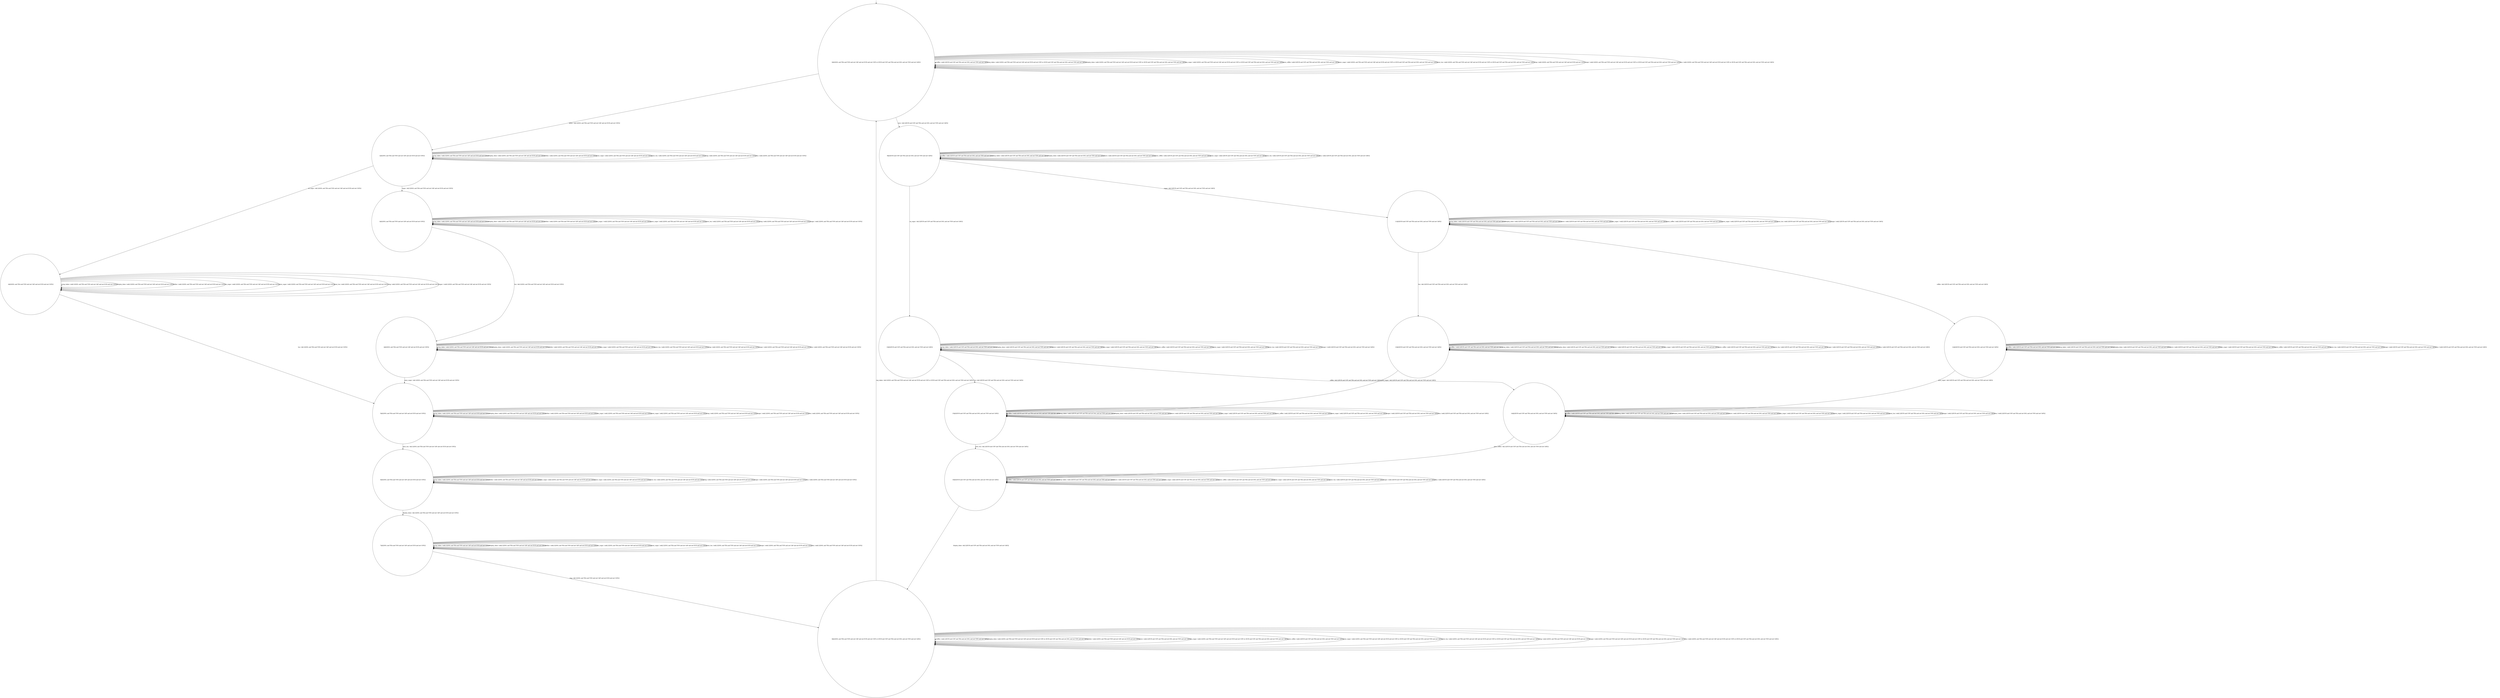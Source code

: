 digraph g {
	edge [lblstyle="above, sloped"];
	s0 [shape="circle" label="0@[((DOL and TEA and TON and not CAP and not EUR and not COF) or (EUR and COF and TEA and not DOL and not TON and not CAP))]"];
	s1 [shape="circle" label="1@[((DOL and TEA and TON and not CAP and not EUR and not COF))]"];
	s2 [shape="circle" label="2@[((DOL and TEA and TON and not CAP and not EUR and not COF))]"];
	s3 [shape="circle" label="3@[((DOL and TEA and TON and not CAP and not EUR and not COF))]"];
	s4 [shape="circle" label="4@[((DOL and TEA and TON and not CAP and not EUR and not COF))]"];
	s5 [shape="circle" label="5@[((DOL and TEA and TON and not CAP and not EUR and not COF))]"];
	s6 [shape="circle" label="6@[((DOL and TEA and TON and not CAP and not EUR and not COF))]"];
	s7 [shape="circle" label="7@[((DOL and TEA and TON and not CAP and not EUR and not COF))]"];
	s8 [shape="circle" label="8@[((DOL and TEA and TON and not CAP and not EUR and not COF) or (EUR and COF and TEA and not DOL and not TON and not CAP))]"];
	s9 [shape="circle" label="9@[((EUR and COF and TEA and not DOL and not TON and not CAP))]"];
	s10 [shape="circle" label="10@[((EUR and COF and TEA and not DOL and not TON and not CAP))]"];
	s11 [shape="circle" label="11@[((EUR and COF and TEA and not DOL and not TON and not CAP))]"];
	s12 [shape="circle" label="12@[((EUR and COF and TEA and not DOL and not TON and not CAP))]"];
	s13 [shape="circle" label="13@[((EUR and COF and TEA and not DOL and not TON and not CAP))]"];
	s14 [shape="circle" label="14@[((EUR and COF and TEA and not DOL and not TON and not CAP))]"];
	s15 [shape="circle" label="15@[((EUR and COF and TEA and not DOL and not TON and not CAP))]"];
	s16 [shape="circle" label="16@[((EUR and COF and TEA and not DOL and not TON and not CAP))]"];
	s0 -> s0 [label="coffee / nok() [((EUR and COF and TEA and not DOL and not TON and not CAP))]"];
	s0 -> s0 [label="cup_taken / nok() [((DOL and TEA and TON and not CAP and not EUR and not COF) or (EUR and COF and TEA and not DOL and not TON and not CAP))]"];
	s0 -> s0 [label="display_done / nok() [((DOL and TEA and TON and not CAP and not EUR and not COF) or (EUR and COF and TEA and not DOL and not TON and not CAP))]"];
	s0 -> s1 [label="dollar / ok() [((DOL and TEA and TON and not CAP and not EUR and not COF))]"];
	s0 -> s9 [label="euro / ok() [((EUR and COF and TEA and not DOL and not TON and not CAP))]"];
	s0 -> s0 [label="no_sugar / nok() [((DOL and TEA and TON and not CAP and not EUR and not COF) or (EUR and COF and TEA and not DOL and not TON and not CAP))]"];
	s0 -> s0 [label="pour_coffee / nok() [((EUR and COF and TEA and not DOL and not TON and not CAP))]"];
	s0 -> s0 [label="pour_sugar / nok() [((DOL and TEA and TON and not CAP and not EUR and not COF) or (EUR and COF and TEA and not DOL and not TON and not CAP))]"];
	s0 -> s0 [label="pour_tea / nok() [((DOL and TEA and TON and not CAP and not EUR and not COF) or (EUR and COF and TEA and not DOL and not TON and not CAP))]"];
	s0 -> s0 [label="ring / nok() [((DOL and TEA and TON and not CAP and not EUR and not COF))]"];
	s0 -> s0 [label="sugar / nok() [((DOL and TEA and TON and not CAP and not EUR and not COF) or (EUR and COF and TEA and not DOL and not TON and not CAP))]"];
	s0 -> s0 [label="tea / nok() [((DOL and TEA and TON and not CAP and not EUR and not COF) or (EUR and COF and TEA and not DOL and not TON and not CAP))]"];
	s1 -> s1 [label="cup_taken / nok() [((DOL and TEA and TON and not CAP and not EUR and not COF))]"];
	s1 -> s1 [label="display_done / nok() [((DOL and TEA and TON and not CAP and not EUR and not COF))]"];
	s1 -> s1 [label="dollar / nok() [((DOL and TEA and TON and not CAP and not EUR and not COF))]"];
	s1 -> s2 [label="no_sugar / ok() [((DOL and TEA and TON and not CAP and not EUR and not COF))]"];
	s1 -> s1 [label="pour_sugar / nok() [((DOL and TEA and TON and not CAP and not EUR and not COF))]"];
	s1 -> s1 [label="pour_tea / nok() [((DOL and TEA and TON and not CAP and not EUR and not COF))]"];
	s1 -> s1 [label="ring / nok() [((DOL and TEA and TON and not CAP and not EUR and not COF))]"];
	s1 -> s3 [label="sugar / ok() [((DOL and TEA and TON and not CAP and not EUR and not COF))]"];
	s1 -> s1 [label="tea / nok() [((DOL and TEA and TON and not CAP and not EUR and not COF))]"];
	s2 -> s2 [label="cup_taken / nok() [((DOL and TEA and TON and not CAP and not EUR and not COF))]"];
	s2 -> s2 [label="display_done / nok() [((DOL and TEA and TON and not CAP and not EUR and not COF))]"];
	s2 -> s2 [label="dollar / nok() [((DOL and TEA and TON and not CAP and not EUR and not COF))]"];
	s2 -> s2 [label="no_sugar / nok() [((DOL and TEA and TON and not CAP and not EUR and not COF))]"];
	s2 -> s2 [label="pour_sugar / nok() [((DOL and TEA and TON and not CAP and not EUR and not COF))]"];
	s2 -> s2 [label="pour_tea / nok() [((DOL and TEA and TON and not CAP and not EUR and not COF))]"];
	s2 -> s2 [label="ring / nok() [((DOL and TEA and TON and not CAP and not EUR and not COF))]"];
	s2 -> s2 [label="sugar / void() [((DOL and TEA and TON and not CAP and not EUR and not COF))]"];
	s2 -> s5 [label="tea / ok() [((DOL and TEA and TON and not CAP and not EUR and not COF))]"];
	s3 -> s3 [label="cup_taken / nok() [((DOL and TEA and TON and not CAP and not EUR and not COF))]"];
	s3 -> s3 [label="display_done / nok() [((DOL and TEA and TON and not CAP and not EUR and not COF))]"];
	s3 -> s3 [label="dollar / nok() [((DOL and TEA and TON and not CAP and not EUR and not COF))]"];
	s3 -> s3 [label="no_sugar / void() [((DOL and TEA and TON and not CAP and not EUR and not COF))]"];
	s3 -> s3 [label="pour_sugar / nok() [((DOL and TEA and TON and not CAP and not EUR and not COF))]"];
	s3 -> s3 [label="pour_tea / nok() [((DOL and TEA and TON and not CAP and not EUR and not COF))]"];
	s3 -> s3 [label="ring / nok() [((DOL and TEA and TON and not CAP and not EUR and not COF))]"];
	s3 -> s3 [label="sugar / nok() [((DOL and TEA and TON and not CAP and not EUR and not COF))]"];
	s3 -> s4 [label="tea / ok() [((DOL and TEA and TON and not CAP and not EUR and not COF))]"];
	s4 -> s4 [label="cup_taken / nok() [((DOL and TEA and TON and not CAP and not EUR and not COF))]"];
	s4 -> s4 [label="display_done / nok() [((DOL and TEA and TON and not CAP and not EUR and not COF))]"];
	s4 -> s4 [label="dollar / nok() [((DOL and TEA and TON and not CAP and not EUR and not COF))]"];
	s4 -> s4 [label="no_sugar / nok() [((DOL and TEA and TON and not CAP and not EUR and not COF))]"];
	s4 -> s5 [label="pour_sugar / ok() [((DOL and TEA and TON and not CAP and not EUR and not COF))]"];
	s4 -> s4 [label="pour_tea / nok() [((DOL and TEA and TON and not CAP and not EUR and not COF))]"];
	s4 -> s4 [label="ring / nok() [((DOL and TEA and TON and not CAP and not EUR and not COF))]"];
	s4 -> s4 [label="sugar / nok() [((DOL and TEA and TON and not CAP and not EUR and not COF))]"];
	s4 -> s4 [label="tea / nok() [((DOL and TEA and TON and not CAP and not EUR and not COF))]"];
	s5 -> s5 [label="cup_taken / nok() [((DOL and TEA and TON and not CAP and not EUR and not COF))]"];
	s5 -> s5 [label="display_done / nok() [((DOL and TEA and TON and not CAP and not EUR and not COF))]"];
	s5 -> s5 [label="dollar / nok() [((DOL and TEA and TON and not CAP and not EUR and not COF))]"];
	s5 -> s5 [label="no_sugar / nok() [((DOL and TEA and TON and not CAP and not EUR and not COF))]"];
	s5 -> s5 [label="pour_sugar / nok() [((DOL and TEA and TON and not CAP and not EUR and not COF))]"];
	s5 -> s6 [label="pour_tea / ok() [((DOL and TEA and TON and not CAP and not EUR and not COF))]"];
	s5 -> s5 [label="ring / nok() [((DOL and TEA and TON and not CAP and not EUR and not COF))]"];
	s5 -> s5 [label="sugar / nok() [((DOL and TEA and TON and not CAP and not EUR and not COF))]"];
	s5 -> s5 [label="tea / nok() [((DOL and TEA and TON and not CAP and not EUR and not COF))]"];
	s6 -> s6 [label="cup_taken / nok() [((DOL and TEA and TON and not CAP and not EUR and not COF))]"];
	s6 -> s7 [label="display_done / ok() [((DOL and TEA and TON and not CAP and not EUR and not COF))]"];
	s6 -> s6 [label="dollar / nok() [((DOL and TEA and TON and not CAP and not EUR and not COF))]"];
	s6 -> s6 [label="no_sugar / nok() [((DOL and TEA and TON and not CAP and not EUR and not COF))]"];
	s6 -> s6 [label="pour_sugar / nok() [((DOL and TEA and TON and not CAP and not EUR and not COF))]"];
	s6 -> s6 [label="pour_tea / nok() [((DOL and TEA and TON and not CAP and not EUR and not COF))]"];
	s6 -> s6 [label="ring / nok() [((DOL and TEA and TON and not CAP and not EUR and not COF))]"];
	s6 -> s6 [label="sugar / nok() [((DOL and TEA and TON and not CAP and not EUR and not COF))]"];
	s6 -> s6 [label="tea / nok() [((DOL and TEA and TON and not CAP and not EUR and not COF))]"];
	s7 -> s7 [label="cup_taken / nok() [((DOL and TEA and TON and not CAP and not EUR and not COF))]"];
	s7 -> s7 [label="display_done / nok() [((DOL and TEA and TON and not CAP and not EUR and not COF))]"];
	s7 -> s7 [label="dollar / nok() [((DOL and TEA and TON and not CAP and not EUR and not COF))]"];
	s7 -> s7 [label="no_sugar / nok() [((DOL and TEA and TON and not CAP and not EUR and not COF))]"];
	s7 -> s7 [label="pour_sugar / nok() [((DOL and TEA and TON and not CAP and not EUR and not COF))]"];
	s7 -> s7 [label="pour_tea / nok() [((DOL and TEA and TON and not CAP and not EUR and not COF))]"];
	s7 -> s8 [label="ring / ok() [((DOL and TEA and TON and not CAP and not EUR and not COF))]"];
	s7 -> s7 [label="sugar / nok() [((DOL and TEA and TON and not CAP and not EUR and not COF))]"];
	s7 -> s7 [label="tea / nok() [((DOL and TEA and TON and not CAP and not EUR and not COF))]"];
	s8 -> s8 [label="coffee / nok() [((EUR and COF and TEA and not DOL and not TON and not CAP))]"];
	s8 -> s0 [label="cup_taken / ok() [((DOL and TEA and TON and not CAP and not EUR and not COF) or (EUR and COF and TEA and not DOL and not TON and not CAP))]"];
	s8 -> s8 [label="display_done / nok() [((DOL and TEA and TON and not CAP and not EUR and not COF) or (EUR and COF and TEA and not DOL and not TON and not CAP))]"];
	s8 -> s8 [label="dollar / nok() [((DOL and TEA and TON and not CAP and not EUR and not COF))]"];
	s8 -> s8 [label="euro / nok() [((EUR and COF and TEA and not DOL and not TON and not CAP))]"];
	s8 -> s8 [label="no_sugar / nok() [((DOL and TEA and TON and not CAP and not EUR and not COF) or (EUR and COF and TEA and not DOL and not TON and not CAP))]"];
	s8 -> s8 [label="pour_coffee / nok() [((EUR and COF and TEA and not DOL and not TON and not CAP))]"];
	s8 -> s8 [label="pour_sugar / nok() [((DOL and TEA and TON and not CAP and not EUR and not COF) or (EUR and COF and TEA and not DOL and not TON and not CAP))]"];
	s8 -> s8 [label="pour_tea / nok() [((DOL and TEA and TON and not CAP and not EUR and not COF) or (EUR and COF and TEA and not DOL and not TON and not CAP))]"];
	s8 -> s8 [label="ring / nok() [((DOL and TEA and TON and not CAP and not EUR and not COF))]"];
	s8 -> s8 [label="sugar / nok() [((DOL and TEA and TON and not CAP and not EUR and not COF) or (EUR and COF and TEA and not DOL and not TON and not CAP))]"];
	s8 -> s8 [label="tea / nok() [((DOL and TEA and TON and not CAP and not EUR and not COF) or (EUR and COF and TEA and not DOL and not TON and not CAP))]"];
	s9 -> s9 [label="coffee / nok() [((EUR and COF and TEA and not DOL and not TON and not CAP))]"];
	s9 -> s9 [label="cup_taken / nok() [((EUR and COF and TEA and not DOL and not TON and not CAP))]"];
	s9 -> s9 [label="display_done / nok() [((EUR and COF and TEA and not DOL and not TON and not CAP))]"];
	s9 -> s9 [label="euro / nok() [((EUR and COF and TEA and not DOL and not TON and not CAP))]"];
	s9 -> s10 [label="no_sugar / ok() [((EUR and COF and TEA and not DOL and not TON and not CAP))]"];
	s9 -> s9 [label="pour_coffee / nok() [((EUR and COF and TEA and not DOL and not TON and not CAP))]"];
	s9 -> s9 [label="pour_sugar / nok() [((EUR and COF and TEA and not DOL and not TON and not CAP))]"];
	s9 -> s9 [label="pour_tea / nok() [((EUR and COF and TEA and not DOL and not TON and not CAP))]"];
	s9 -> s11 [label="sugar / ok() [((EUR and COF and TEA and not DOL and not TON and not CAP))]"];
	s9 -> s9 [label="tea / nok() [((EUR and COF and TEA and not DOL and not TON and not CAP))]"];
	s10 -> s14 [label="coffee / ok() [((EUR and COF and TEA and not DOL and not TON and not CAP))]"];
	s10 -> s10 [label="cup_taken / nok() [((EUR and COF and TEA and not DOL and not TON and not CAP))]"];
	s10 -> s10 [label="display_done / nok() [((EUR and COF and TEA and not DOL and not TON and not CAP))]"];
	s10 -> s10 [label="euro / nok() [((EUR and COF and TEA and not DOL and not TON and not CAP))]"];
	s10 -> s10 [label="no_sugar / nok() [((EUR and COF and TEA and not DOL and not TON and not CAP))]"];
	s10 -> s10 [label="pour_coffee / nok() [((EUR and COF and TEA and not DOL and not TON and not CAP))]"];
	s10 -> s10 [label="pour_sugar / nok() [((EUR and COF and TEA and not DOL and not TON and not CAP))]"];
	s10 -> s10 [label="pour_tea / nok() [((EUR and COF and TEA and not DOL and not TON and not CAP))]"];
	s10 -> s10 [label="sugar / void() [((EUR and COF and TEA and not DOL and not TON and not CAP))]"];
	s10 -> s15 [label="tea / ok() [((EUR and COF and TEA and not DOL and not TON and not CAP))]"];
	s11 -> s12 [label="coffee / ok() [((EUR and COF and TEA and not DOL and not TON and not CAP))]"];
	s11 -> s11 [label="cup_taken / nok() [((EUR and COF and TEA and not DOL and not TON and not CAP))]"];
	s11 -> s11 [label="display_done / nok() [((EUR and COF and TEA and not DOL and not TON and not CAP))]"];
	s11 -> s11 [label="euro / nok() [((EUR and COF and TEA and not DOL and not TON and not CAP))]"];
	s11 -> s11 [label="no_sugar / void() [((EUR and COF and TEA and not DOL and not TON and not CAP))]"];
	s11 -> s11 [label="pour_coffee / nok() [((EUR and COF and TEA and not DOL and not TON and not CAP))]"];
	s11 -> s11 [label="pour_sugar / nok() [((EUR and COF and TEA and not DOL and not TON and not CAP))]"];
	s11 -> s11 [label="pour_tea / nok() [((EUR and COF and TEA and not DOL and not TON and not CAP))]"];
	s11 -> s11 [label="sugar / nok() [((EUR and COF and TEA and not DOL and not TON and not CAP))]"];
	s11 -> s13 [label="tea / ok() [((EUR and COF and TEA and not DOL and not TON and not CAP))]"];
	s12 -> s12 [label="coffee / nok() [((EUR and COF and TEA and not DOL and not TON and not CAP))]"];
	s12 -> s12 [label="cup_taken / nok() [((EUR and COF and TEA and not DOL and not TON and not CAP))]"];
	s12 -> s12 [label="display_done / nok() [((EUR and COF and TEA and not DOL and not TON and not CAP))]"];
	s12 -> s12 [label="euro / nok() [((EUR and COF and TEA and not DOL and not TON and not CAP))]"];
	s12 -> s12 [label="no_sugar / nok() [((EUR and COF and TEA and not DOL and not TON and not CAP))]"];
	s12 -> s12 [label="pour_coffee / nok() [((EUR and COF and TEA and not DOL and not TON and not CAP))]"];
	s12 -> s14 [label="pour_sugar / ok() [((EUR and COF and TEA and not DOL and not TON and not CAP))]"];
	s12 -> s12 [label="pour_tea / nok() [((EUR and COF and TEA and not DOL and not TON and not CAP))]"];
	s12 -> s12 [label="sugar / nok() [((EUR and COF and TEA and not DOL and not TON and not CAP))]"];
	s12 -> s12 [label="tea / void() [((EUR and COF and TEA and not DOL and not TON and not CAP))]"];
	s13 -> s13 [label="coffee / void() [((EUR and COF and TEA and not DOL and not TON and not CAP))]"];
	s13 -> s13 [label="cup_taken / nok() [((EUR and COF and TEA and not DOL and not TON and not CAP))]"];
	s13 -> s13 [label="display_done / nok() [((EUR and COF and TEA and not DOL and not TON and not CAP))]"];
	s13 -> s13 [label="euro / nok() [((EUR and COF and TEA and not DOL and not TON and not CAP))]"];
	s13 -> s13 [label="no_sugar / nok() [((EUR and COF and TEA and not DOL and not TON and not CAP))]"];
	s13 -> s13 [label="pour_coffee / nok() [((EUR and COF and TEA and not DOL and not TON and not CAP))]"];
	s13 -> s15 [label="pour_sugar / ok() [((EUR and COF and TEA and not DOL and not TON and not CAP))]"];
	s13 -> s13 [label="pour_tea / nok() [((EUR and COF and TEA and not DOL and not TON and not CAP))]"];
	s13 -> s13 [label="sugar / nok() [((EUR and COF and TEA and not DOL and not TON and not CAP))]"];
	s13 -> s13 [label="tea / nok() [((EUR and COF and TEA and not DOL and not TON and not CAP))]"];
	s14 -> s14 [label="coffee / nok() [((EUR and COF and TEA and not DOL and not TON and not CAP))]"];
	s14 -> s14 [label="cup_taken / nok() [((EUR and COF and TEA and not DOL and not TON and not CAP))]"];
	s14 -> s14 [label="display_done / nok() [((EUR and COF and TEA and not DOL and not TON and not CAP))]"];
	s14 -> s14 [label="euro / nok() [((EUR and COF and TEA and not DOL and not TON and not CAP))]"];
	s14 -> s14 [label="no_sugar / nok() [((EUR and COF and TEA and not DOL and not TON and not CAP))]"];
	s14 -> s16 [label="pour_coffee / ok() [((EUR and COF and TEA and not DOL and not TON and not CAP))]"];
	s14 -> s14 [label="pour_sugar / nok() [((EUR and COF and TEA and not DOL and not TON and not CAP))]"];
	s14 -> s14 [label="pour_tea / nok() [((EUR and COF and TEA and not DOL and not TON and not CAP))]"];
	s14 -> s14 [label="sugar / nok() [((EUR and COF and TEA and not DOL and not TON and not CAP))]"];
	s14 -> s14 [label="tea / void() [((EUR and COF and TEA and not DOL and not TON and not CAP))]"];
	s15 -> s15 [label="coffee / void() [((EUR and COF and TEA and not DOL and not TON and not CAP))]"];
	s15 -> s15 [label="cup_taken / nok() [((EUR and COF and TEA and not DOL and not TON and not CAP))]"];
	s15 -> s15 [label="display_done / nok() [((EUR and COF and TEA and not DOL and not TON and not CAP))]"];
	s15 -> s15 [label="euro / nok() [((EUR and COF and TEA and not DOL and not TON and not CAP))]"];
	s15 -> s15 [label="no_sugar / nok() [((EUR and COF and TEA and not DOL and not TON and not CAP))]"];
	s15 -> s15 [label="pour_coffee / nok() [((EUR and COF and TEA and not DOL and not TON and not CAP))]"];
	s15 -> s15 [label="pour_sugar / nok() [((EUR and COF and TEA and not DOL and not TON and not CAP))]"];
	s15 -> s16 [label="pour_tea / ok() [((EUR and COF and TEA and not DOL and not TON and not CAP))]"];
	s15 -> s15 [label="sugar / nok() [((EUR and COF and TEA and not DOL and not TON and not CAP))]"];
	s15 -> s15 [label="tea / nok() [((EUR and COF and TEA and not DOL and not TON and not CAP))]"];
	s16 -> s16 [label="coffee / nok() [((EUR and COF and TEA and not DOL and not TON and not CAP))]"];
	s16 -> s16 [label="cup_taken / nok() [((EUR and COF and TEA and not DOL and not TON and not CAP))]"];
	s16 -> s8 [label="display_done / ok() [((EUR and COF and TEA and not DOL and not TON and not CAP))]"];
	s16 -> s16 [label="euro / nok() [((EUR and COF and TEA and not DOL and not TON and not CAP))]"];
	s16 -> s16 [label="no_sugar / nok() [((EUR and COF and TEA and not DOL and not TON and not CAP))]"];
	s16 -> s16 [label="pour_coffee / nok() [((EUR and COF and TEA and not DOL and not TON and not CAP))]"];
	s16 -> s16 [label="pour_sugar / nok() [((EUR and COF and TEA and not DOL and not TON and not CAP))]"];
	s16 -> s16 [label="pour_tea / nok() [((EUR and COF and TEA and not DOL and not TON and not CAP))]"];
	s16 -> s16 [label="sugar / nok() [((EUR and COF and TEA and not DOL and not TON and not CAP))]"];
	s16 -> s16 [label="tea / nok() [((EUR and COF and TEA and not DOL and not TON and not CAP))]"];
	__start0 [label="" shape="none" width="0" height="0"];
	__start0 -> s0;
}